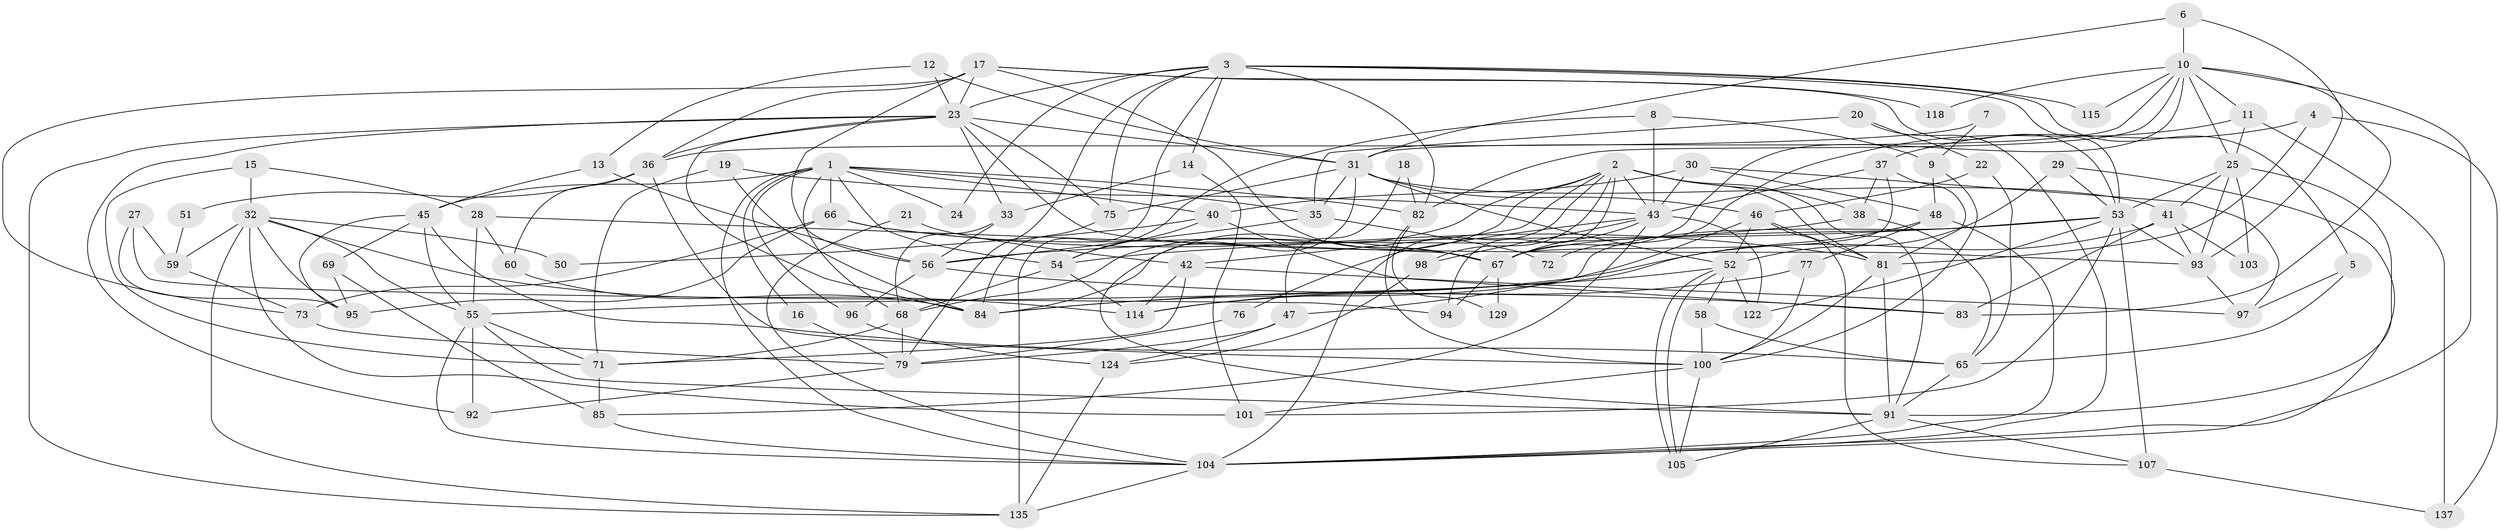 // Generated by graph-tools (version 1.1) at 2025/24/03/03/25 07:24:02]
// undirected, 93 vertices, 226 edges
graph export_dot {
graph [start="1"]
  node [color=gray90,style=filled];
  1 [super="+34"];
  2 [super="+133"];
  3 [super="+62"];
  4 [super="+61"];
  5;
  6;
  7;
  8;
  9 [super="+108"];
  10 [super="+49"];
  11 [super="+87"];
  12;
  13;
  14 [super="+44"];
  15;
  16;
  17 [super="+26"];
  18;
  19;
  20;
  21;
  22;
  23 [super="+90"];
  24;
  25 [super="+125"];
  27;
  28 [super="+138"];
  29 [super="+109"];
  30;
  31 [super="+139"];
  32 [super="+111"];
  33 [super="+102"];
  35;
  36 [super="+39"];
  37 [super="+131"];
  38;
  40 [super="+70"];
  41 [super="+57"];
  42 [super="+63"];
  43 [super="+117"];
  45 [super="+134"];
  46 [super="+78"];
  47;
  48 [super="+110"];
  50;
  51;
  52 [super="+121"];
  53 [super="+64"];
  54 [super="+119"];
  55 [super="+88"];
  56 [super="+113"];
  58;
  59 [super="+74"];
  60;
  65 [super="+130"];
  66 [super="+123"];
  67 [super="+80"];
  68 [super="+106"];
  69;
  71;
  72;
  73;
  75;
  76;
  77;
  79 [super="+89"];
  81 [super="+120"];
  82 [super="+86"];
  83;
  84 [super="+112"];
  85;
  91 [super="+126"];
  92 [super="+132"];
  93 [super="+127"];
  94;
  95;
  96;
  97 [super="+99"];
  98;
  100 [super="+128"];
  101;
  103;
  104 [super="+116"];
  105;
  107;
  114;
  115;
  118;
  122;
  124;
  129;
  135 [super="+136"];
  137;
  1 -- 68;
  1 -- 16;
  1 -- 96;
  1 -- 40;
  1 -- 66;
  1 -- 35;
  1 -- 104;
  1 -- 45;
  1 -- 82;
  1 -- 54;
  1 -- 24;
  2 -- 91;
  2 -- 94;
  2 -- 98;
  2 -- 104;
  2 -- 81;
  2 -- 42;
  2 -- 84;
  2 -- 38;
  2 -- 43;
  2 -- 68;
  3 -- 79;
  3 -- 115;
  3 -- 5;
  3 -- 135;
  3 -- 24;
  3 -- 75;
  3 -- 82;
  3 -- 53;
  3 -- 23;
  3 -- 14;
  4 -- 81;
  4 -- 137;
  4 -- 37;
  5 -- 97;
  5 -- 65;
  6 -- 93;
  6 -- 10;
  6 -- 31;
  7 -- 36;
  7 -- 9;
  8 -- 43;
  8 -- 9;
  8 -- 54;
  9 -- 100;
  9 -- 48;
  10 -- 67;
  10 -- 82;
  10 -- 83;
  10 -- 115;
  10 -- 118;
  10 -- 31;
  10 -- 25;
  10 -- 104;
  10 -- 11;
  11 -- 137 [weight=2];
  11 -- 72;
  11 -- 25;
  12 -- 13;
  12 -- 23;
  12 -- 31;
  13 -- 56;
  13 -- 45;
  14 -- 101;
  14 -- 33;
  15 -- 71;
  15 -- 32;
  15 -- 28;
  16 -- 79;
  17 -- 73;
  17 -- 53;
  17 -- 56;
  17 -- 67;
  17 -- 36;
  17 -- 118;
  17 -- 23;
  18 -- 47;
  18 -- 82;
  19 -- 71;
  19 -- 84;
  19 -- 43;
  20 -- 35;
  20 -- 22;
  20 -- 104;
  21 -- 104;
  21 -- 42;
  22 -- 65;
  22 -- 46;
  23 -- 84;
  23 -- 93;
  23 -- 135;
  23 -- 92;
  23 -- 33;
  23 -- 75;
  23 -- 36;
  23 -- 31;
  25 -- 41;
  25 -- 103;
  25 -- 91;
  25 -- 53;
  25 -- 93;
  27 -- 59;
  27 -- 95;
  27 -- 94;
  28 -- 67;
  28 -- 60;
  28 -- 55;
  29 -- 104;
  29 -- 53;
  29 -- 52;
  30 -- 40;
  30 -- 43;
  30 -- 97;
  30 -- 48;
  31 -- 35;
  31 -- 75;
  31 -- 91;
  31 -- 52;
  31 -- 41;
  31 -- 46;
  32 -- 101;
  32 -- 50;
  32 -- 55;
  32 -- 59 [weight=2];
  32 -- 135;
  32 -- 114;
  32 -- 95;
  33 -- 56;
  33 -- 68;
  35 -- 56;
  35 -- 72;
  36 -- 60;
  36 -- 51;
  36 -- 100;
  37 -- 81;
  37 -- 43;
  37 -- 67;
  37 -- 38;
  38 -- 65;
  38 -- 56;
  40 -- 54;
  40 -- 50;
  40 -- 83;
  41 -- 93;
  41 -- 103;
  41 -- 83;
  41 -- 84;
  42 -- 71;
  42 -- 97;
  42 -- 114;
  43 -- 98;
  43 -- 85;
  43 -- 122;
  43 -- 76;
  43 -- 67;
  45 -- 69;
  45 -- 95;
  45 -- 65;
  45 -- 55;
  46 -- 107;
  46 -- 52;
  46 -- 47;
  46 -- 81;
  47 -- 124;
  47 -- 79;
  48 -- 114;
  48 -- 104;
  48 -- 77;
  51 -- 59;
  52 -- 105;
  52 -- 105;
  52 -- 58;
  52 -- 84;
  52 -- 122;
  53 -- 107;
  53 -- 67;
  53 -- 54;
  53 -- 101;
  53 -- 122;
  53 -- 93;
  53 -- 55;
  54 -- 114;
  54 -- 68;
  55 -- 71;
  55 -- 91;
  55 -- 92;
  55 -- 104;
  56 -- 83;
  56 -- 96;
  58 -- 65;
  58 -- 100;
  59 -- 73;
  60 -- 84;
  65 -- 91;
  66 -- 67;
  66 -- 95;
  66 -- 73;
  66 -- 81;
  67 -- 94;
  67 -- 129;
  68 -- 79;
  68 -- 71;
  69 -- 95;
  69 -- 85;
  71 -- 85;
  73 -- 79;
  75 -- 84;
  76 -- 79;
  77 -- 114;
  77 -- 100;
  79 -- 92;
  81 -- 91;
  81 -- 100;
  82 -- 129;
  82 -- 100;
  85 -- 104;
  91 -- 107;
  91 -- 105;
  93 -- 97;
  96 -- 124;
  98 -- 124;
  100 -- 105;
  100 -- 101;
  104 -- 135;
  107 -- 137;
  124 -- 135;
}
